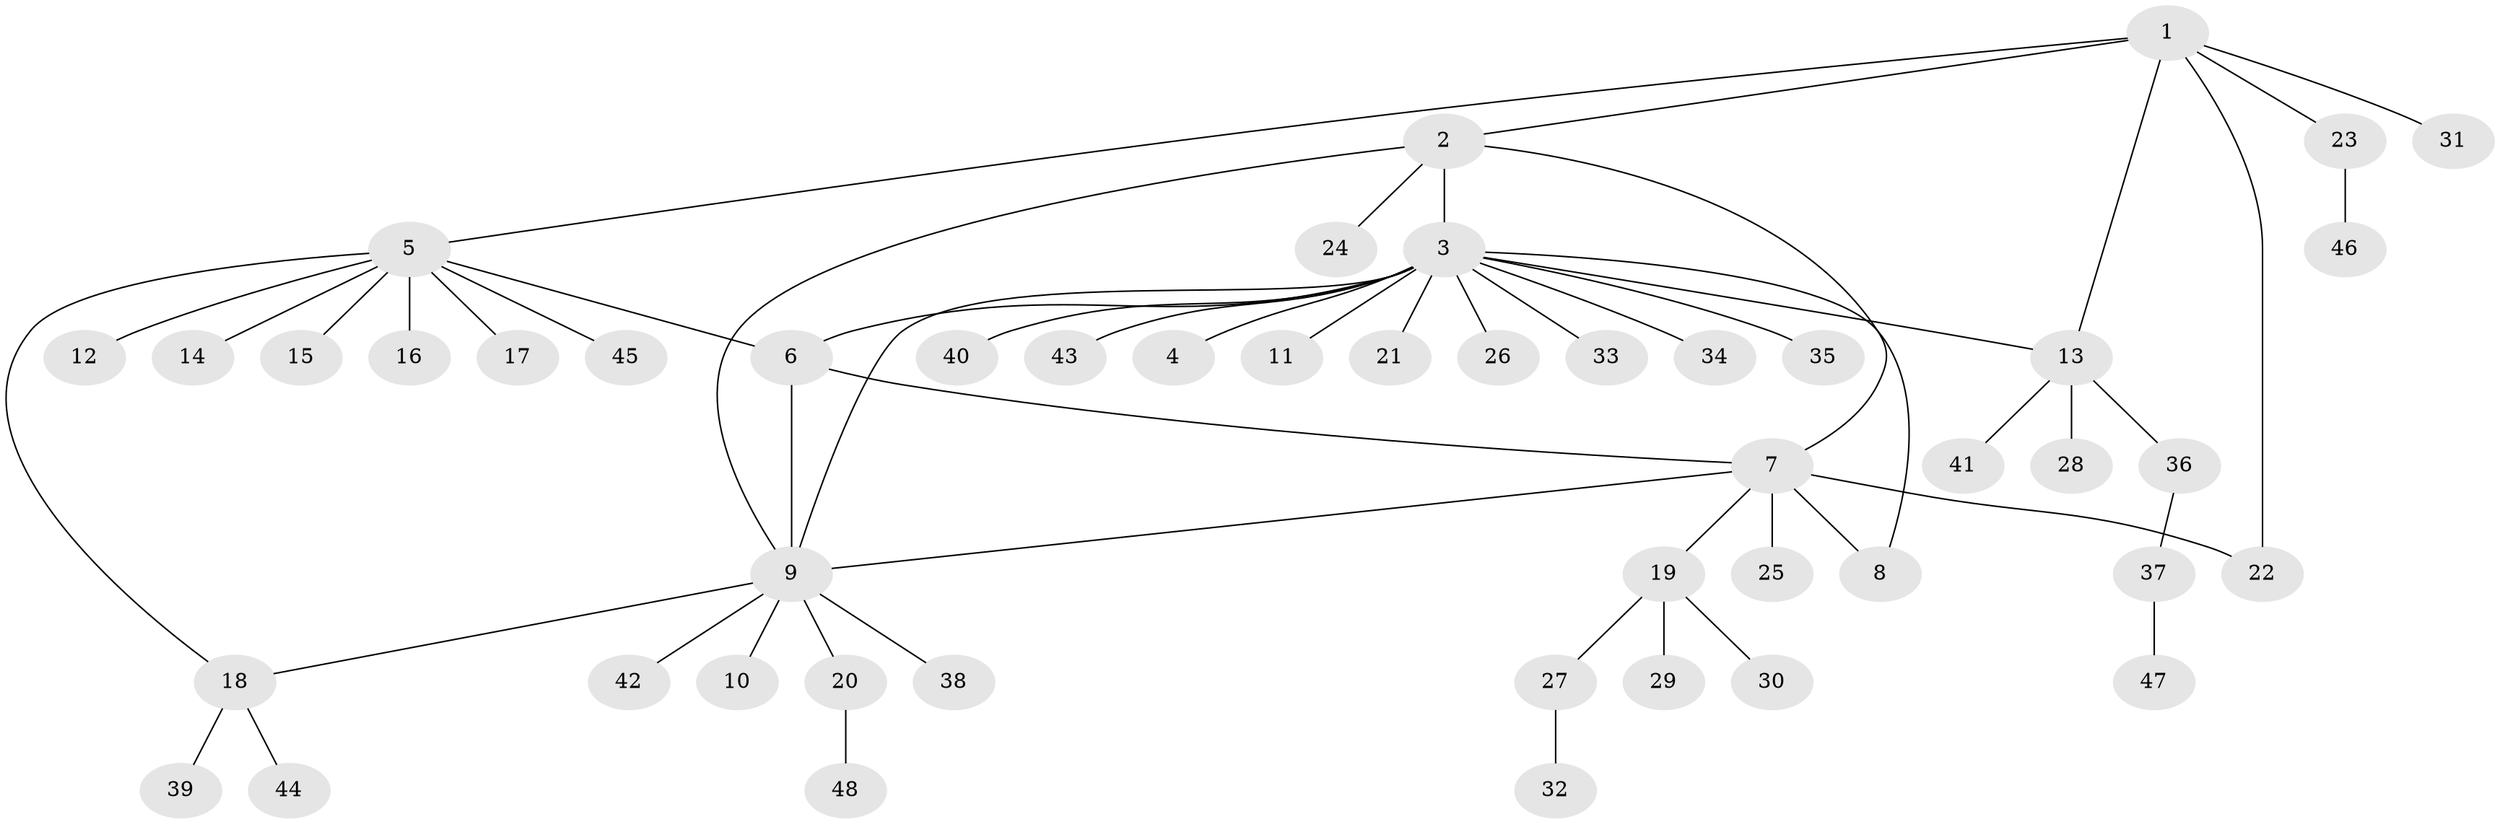 // coarse degree distribution, {2: 0.041666666666666664, 1: 0.9166666666666666, 22: 0.041666666666666664}
// Generated by graph-tools (version 1.1) at 2025/58/03/04/25 21:58:22]
// undirected, 48 vertices, 56 edges
graph export_dot {
graph [start="1"]
  node [color=gray90,style=filled];
  1;
  2;
  3;
  4;
  5;
  6;
  7;
  8;
  9;
  10;
  11;
  12;
  13;
  14;
  15;
  16;
  17;
  18;
  19;
  20;
  21;
  22;
  23;
  24;
  25;
  26;
  27;
  28;
  29;
  30;
  31;
  32;
  33;
  34;
  35;
  36;
  37;
  38;
  39;
  40;
  41;
  42;
  43;
  44;
  45;
  46;
  47;
  48;
  1 -- 2;
  1 -- 5;
  1 -- 13;
  1 -- 22;
  1 -- 23;
  1 -- 31;
  2 -- 3;
  2 -- 7;
  2 -- 9;
  2 -- 24;
  3 -- 4;
  3 -- 6;
  3 -- 8;
  3 -- 9;
  3 -- 11;
  3 -- 13;
  3 -- 21;
  3 -- 26;
  3 -- 33;
  3 -- 34;
  3 -- 35;
  3 -- 40;
  3 -- 43;
  5 -- 6;
  5 -- 12;
  5 -- 14;
  5 -- 15;
  5 -- 16;
  5 -- 17;
  5 -- 18;
  5 -- 45;
  6 -- 7;
  6 -- 9;
  7 -- 8;
  7 -- 9;
  7 -- 19;
  7 -- 22;
  7 -- 25;
  9 -- 10;
  9 -- 18;
  9 -- 20;
  9 -- 38;
  9 -- 42;
  13 -- 28;
  13 -- 36;
  13 -- 41;
  18 -- 39;
  18 -- 44;
  19 -- 27;
  19 -- 29;
  19 -- 30;
  20 -- 48;
  23 -- 46;
  27 -- 32;
  36 -- 37;
  37 -- 47;
}
